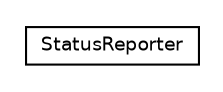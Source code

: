 #!/usr/local/bin/dot
#
# Class diagram 
# Generated by UMLGraph version R5_6 (http://www.umlgraph.org/)
#

digraph G {
	edge [fontname="Helvetica",fontsize=10,labelfontname="Helvetica",labelfontsize=10];
	node [fontname="Helvetica",fontsize=10,shape=plaintext];
	nodesep=0.25;
	ranksep=0.5;
	// net.ljcomputing.sr.StatusReporter
	c654 [label=<<table title="net.ljcomputing.sr.StatusReporter" border="0" cellborder="1" cellspacing="0" cellpadding="2" port="p" href="./StatusReporter.html">
		<tr><td><table border="0" cellspacing="0" cellpadding="1">
<tr><td align="center" balign="center"> StatusReporter </td></tr>
		</table></td></tr>
		</table>>, URL="./StatusReporter.html", fontname="Helvetica", fontcolor="black", fontsize=9.0];
}

